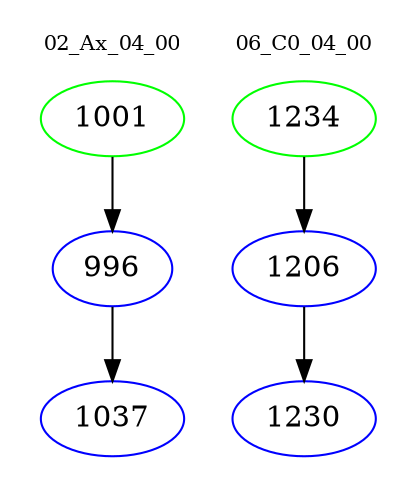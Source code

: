 digraph{
subgraph cluster_0 {
color = white
label = "02_Ax_04_00";
fontsize=10;
T0_1001 [label="1001", color="green"]
T0_1001 -> T0_996 [color="black"]
T0_996 [label="996", color="blue"]
T0_996 -> T0_1037 [color="black"]
T0_1037 [label="1037", color="blue"]
}
subgraph cluster_1 {
color = white
label = "06_C0_04_00";
fontsize=10;
T1_1234 [label="1234", color="green"]
T1_1234 -> T1_1206 [color="black"]
T1_1206 [label="1206", color="blue"]
T1_1206 -> T1_1230 [color="black"]
T1_1230 [label="1230", color="blue"]
}
}
